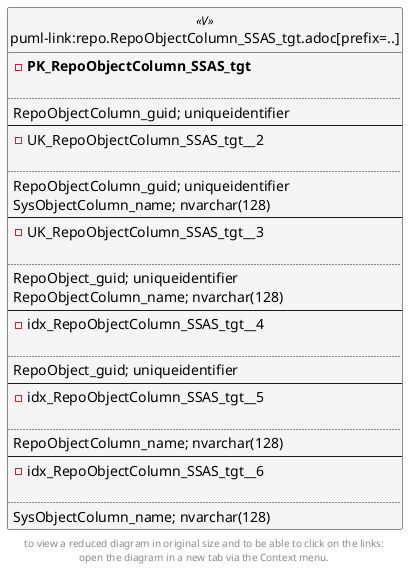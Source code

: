 @startuml
left to right direction
'top to bottom direction
hide circle
'avoide "." issues:
set namespaceSeparator none


skinparam class {
  BackgroundColor White
  BackgroundColor<<FN>> Yellow
  BackgroundColor<<FS>> Yellow
  BackgroundColor<<FT>> LightGray
  BackgroundColor<<IF>> Yellow
  BackgroundColor<<IS>> Yellow
  BackgroundColor<<P>> Aqua
  BackgroundColor<<PC>> Aqua
  BackgroundColor<<SN>> Yellow
  BackgroundColor<<SO>> SlateBlue
  BackgroundColor<<TF>> LightGray
  BackgroundColor<<TR>> Tomato
  BackgroundColor<<U>> White
  BackgroundColor<<V>> WhiteSmoke
  BackgroundColor<<X>> Aqua
}


entity "puml-link:repo.RepoObjectColumn_SSAS_tgt.adoc[prefix=..]" as repo.RepoObjectColumn_SSAS_tgt << V >> {
- **PK_RepoObjectColumn_SSAS_tgt**

..
RepoObjectColumn_guid; uniqueidentifier
--
- UK_RepoObjectColumn_SSAS_tgt__2

..
RepoObjectColumn_guid; uniqueidentifier
SysObjectColumn_name; nvarchar(128)
--
- UK_RepoObjectColumn_SSAS_tgt__3

..
RepoObject_guid; uniqueidentifier
RepoObjectColumn_name; nvarchar(128)
--
- idx_RepoObjectColumn_SSAS_tgt__4

..
RepoObject_guid; uniqueidentifier
--
- idx_RepoObjectColumn_SSAS_tgt__5

..
RepoObjectColumn_name; nvarchar(128)
--
- idx_RepoObjectColumn_SSAS_tgt__6

..
SysObjectColumn_name; nvarchar(128)
}


footer
to view a reduced diagram in original size and to be able to click on the links:
open the diagram in a new tab via the Context menu.
end footer

@enduml

